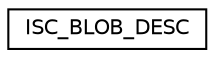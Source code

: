 digraph "Graphical Class Hierarchy"
{
 // LATEX_PDF_SIZE
  edge [fontname="Helvetica",fontsize="10",labelfontname="Helvetica",labelfontsize="10"];
  node [fontname="Helvetica",fontsize="10",shape=record];
  rankdir="LR";
  Node0 [label="ISC_BLOB_DESC",height=0.2,width=0.4,color="black", fillcolor="white", style="filled",URL="$structISC__BLOB__DESC.html",tooltip=" "];
}
